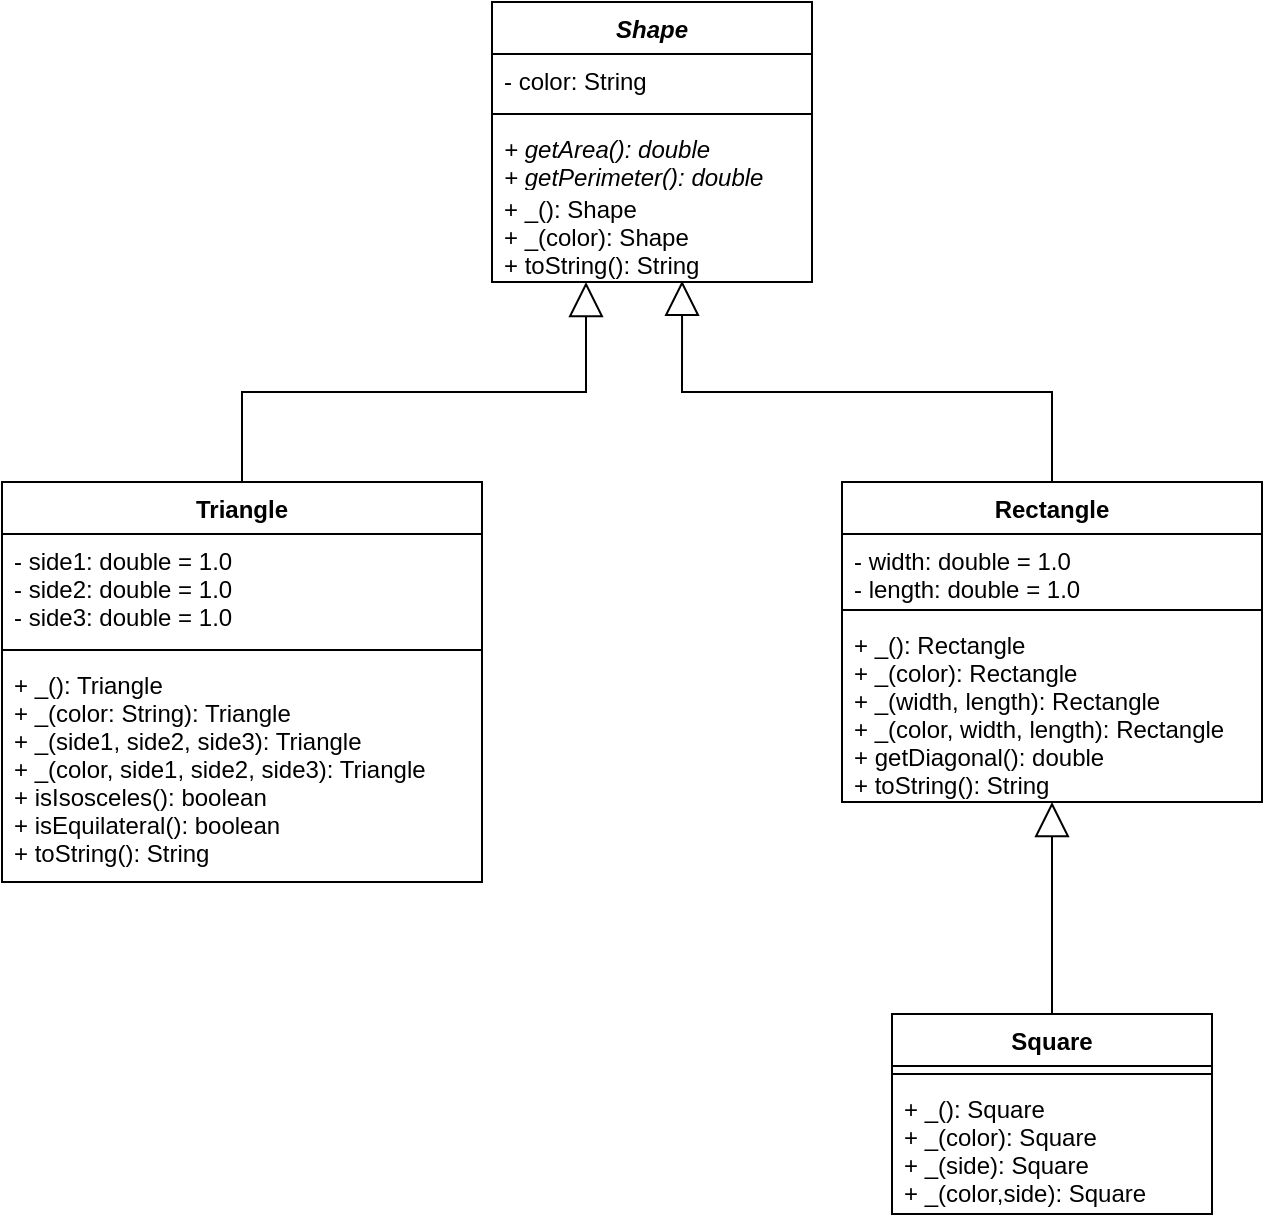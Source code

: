 <mxfile version="14.5.7" type="device"><diagram id="uSwIsLzc0pqWgZfTW56J" name="Page-1"><mxGraphModel dx="1422" dy="762" grid="1" gridSize="10" guides="1" tooltips="1" connect="1" arrows="1" fold="1" page="1" pageScale="1" pageWidth="850" pageHeight="1100" math="0" shadow="0"><root><mxCell id="0"/><mxCell id="1" parent="0"/><mxCell id="ZxkqRWiAtWSfLT0Kc_PC-2" value="Shape" style="swimlane;fontStyle=3;align=center;verticalAlign=top;childLayout=stackLayout;horizontal=1;startSize=26;horizontalStack=0;resizeParent=1;resizeParentMax=0;resizeLast=0;collapsible=1;marginBottom=0;" parent="1" vertex="1"><mxGeometry x="345" y="40" width="160" height="140" as="geometry"/></mxCell><mxCell id="ZxkqRWiAtWSfLT0Kc_PC-3" value="- color: String" style="text;strokeColor=none;fillColor=none;align=left;verticalAlign=top;spacingLeft=4;spacingRight=4;overflow=hidden;rotatable=0;points=[[0,0.5],[1,0.5]];portConstraint=eastwest;" parent="ZxkqRWiAtWSfLT0Kc_PC-2" vertex="1"><mxGeometry y="26" width="160" height="26" as="geometry"/></mxCell><mxCell id="ZxkqRWiAtWSfLT0Kc_PC-4" value="" style="line;strokeWidth=1;fillColor=none;align=left;verticalAlign=middle;spacingTop=-1;spacingLeft=3;spacingRight=3;rotatable=0;labelPosition=right;points=[];portConstraint=eastwest;" parent="ZxkqRWiAtWSfLT0Kc_PC-2" vertex="1"><mxGeometry y="52" width="160" height="8" as="geometry"/></mxCell><mxCell id="BAdVC9sKu-7xzHb3EQZA-2" value="+ getArea(): double&#10;+ getPerimeter(): double" style="text;strokeColor=none;fillColor=none;align=left;verticalAlign=top;spacingLeft=4;spacingRight=4;overflow=hidden;rotatable=0;points=[[0,0.5],[1,0.5]];portConstraint=eastwest;fontStyle=2" vertex="1" parent="ZxkqRWiAtWSfLT0Kc_PC-2"><mxGeometry y="60" width="160" height="30" as="geometry"/></mxCell><mxCell id="ZxkqRWiAtWSfLT0Kc_PC-5" value="+ _(): Shape&#10;+ _(color): Shape&#10;+ toString(): String" style="text;strokeColor=none;fillColor=none;align=left;verticalAlign=top;spacingLeft=4;spacingRight=4;overflow=hidden;rotatable=0;points=[[0,0.5],[1,0.5]];portConstraint=eastwest;" parent="ZxkqRWiAtWSfLT0Kc_PC-2" vertex="1"><mxGeometry y="90" width="160" height="50" as="geometry"/></mxCell><mxCell id="ZxkqRWiAtWSfLT0Kc_PC-10" style="edgeStyle=orthogonalEdgeStyle;rounded=0;orthogonalLoop=1;jettySize=auto;html=1;startArrow=none;startFill=0;endArrow=block;endFill=0;strokeWidth=1;jumpSize=6;endSize=15;" parent="1" source="ZxkqRWiAtWSfLT0Kc_PC-6" target="ZxkqRWiAtWSfLT0Kc_PC-5" edge="1"><mxGeometry relative="1" as="geometry"><Array as="points"><mxPoint x="220" y="235"/><mxPoint x="392" y="235"/></Array></mxGeometry></mxCell><mxCell id="ZxkqRWiAtWSfLT0Kc_PC-6" value="Triangle" style="swimlane;fontStyle=1;align=center;verticalAlign=top;childLayout=stackLayout;horizontal=1;startSize=26;horizontalStack=0;resizeParent=1;resizeParentMax=0;resizeLast=0;collapsible=1;marginBottom=0;" parent="1" vertex="1"><mxGeometry x="100" y="280" width="240" height="200" as="geometry"/></mxCell><mxCell id="ZxkqRWiAtWSfLT0Kc_PC-7" value="- side1: double = 1.0&#10;- side2: double = 1.0&#10;- side3: double = 1.0" style="text;strokeColor=none;fillColor=none;align=left;verticalAlign=top;spacingLeft=4;spacingRight=4;overflow=hidden;rotatable=0;points=[[0,0.5],[1,0.5]];portConstraint=eastwest;" parent="ZxkqRWiAtWSfLT0Kc_PC-6" vertex="1"><mxGeometry y="26" width="240" height="54" as="geometry"/></mxCell><mxCell id="ZxkqRWiAtWSfLT0Kc_PC-8" value="" style="line;strokeWidth=1;fillColor=none;align=left;verticalAlign=middle;spacingTop=-1;spacingLeft=3;spacingRight=3;rotatable=0;labelPosition=right;points=[];portConstraint=eastwest;" parent="ZxkqRWiAtWSfLT0Kc_PC-6" vertex="1"><mxGeometry y="80" width="240" height="8" as="geometry"/></mxCell><mxCell id="ZxkqRWiAtWSfLT0Kc_PC-9" value="+ _(): Triangle&#10;+ _(color: String): Triangle&#10;+ _(side1, side2, side3): Triangle&#10;+ _(color, side1, side2, side3): Triangle&#10;+ isIsosceles(): boolean&#10;+ isEquilateral(): boolean&#10;+ toString(): String" style="text;strokeColor=none;fillColor=none;align=left;verticalAlign=top;spacingLeft=4;spacingRight=4;overflow=hidden;rotatable=0;points=[[0,0.5],[1,0.5]];portConstraint=eastwest;" parent="ZxkqRWiAtWSfLT0Kc_PC-6" vertex="1"><mxGeometry y="88" width="240" height="112" as="geometry"/></mxCell><mxCell id="ZxkqRWiAtWSfLT0Kc_PC-15" style="edgeStyle=orthogonalEdgeStyle;rounded=0;jumpSize=6;orthogonalLoop=1;jettySize=auto;html=1;entryX=0.594;entryY=0.988;entryDx=0;entryDy=0;entryPerimeter=0;startArrow=none;startFill=0;endArrow=block;endFill=0;endSize=15;strokeWidth=1;" parent="1" source="ZxkqRWiAtWSfLT0Kc_PC-11" target="ZxkqRWiAtWSfLT0Kc_PC-5" edge="1"><mxGeometry relative="1" as="geometry"/></mxCell><mxCell id="ZxkqRWiAtWSfLT0Kc_PC-11" value="Rectangle" style="swimlane;fontStyle=1;align=center;verticalAlign=top;childLayout=stackLayout;horizontal=1;startSize=26;horizontalStack=0;resizeParent=1;resizeParentMax=0;resizeLast=0;collapsible=1;marginBottom=0;" parent="1" vertex="1"><mxGeometry x="520" y="280" width="210" height="160" as="geometry"/></mxCell><mxCell id="ZxkqRWiAtWSfLT0Kc_PC-12" value="- width: double = 1.0&#10;- length: double = 1.0" style="text;strokeColor=none;fillColor=none;align=left;verticalAlign=top;spacingLeft=4;spacingRight=4;overflow=hidden;rotatable=0;points=[[0,0.5],[1,0.5]];portConstraint=eastwest;" parent="ZxkqRWiAtWSfLT0Kc_PC-11" vertex="1"><mxGeometry y="26" width="210" height="34" as="geometry"/></mxCell><mxCell id="ZxkqRWiAtWSfLT0Kc_PC-13" value="" style="line;strokeWidth=1;fillColor=none;align=left;verticalAlign=middle;spacingTop=-1;spacingLeft=3;spacingRight=3;rotatable=0;labelPosition=right;points=[];portConstraint=eastwest;" parent="ZxkqRWiAtWSfLT0Kc_PC-11" vertex="1"><mxGeometry y="60" width="210" height="8" as="geometry"/></mxCell><mxCell id="ZxkqRWiAtWSfLT0Kc_PC-14" value="+ _(): Rectangle&#10;+ _(color): Rectangle&#10;+ _(width, length): Rectangle&#10;+ _(color, width, length): Rectangle&#10;+ getDiagonal(): double&#10;+ toString(): String" style="text;strokeColor=none;fillColor=none;align=left;verticalAlign=top;spacingLeft=4;spacingRight=4;overflow=hidden;rotatable=0;points=[[0,0.5],[1,0.5]];portConstraint=eastwest;" parent="ZxkqRWiAtWSfLT0Kc_PC-11" vertex="1"><mxGeometry y="68" width="210" height="92" as="geometry"/></mxCell><mxCell id="ZxkqRWiAtWSfLT0Kc_PC-20" style="edgeStyle=orthogonalEdgeStyle;rounded=0;jumpSize=6;orthogonalLoop=1;jettySize=auto;html=1;entryX=0.5;entryY=1;entryDx=0;entryDy=0;entryPerimeter=0;startArrow=none;startFill=0;endArrow=block;endFill=0;endSize=15;strokeWidth=1;" parent="1" source="ZxkqRWiAtWSfLT0Kc_PC-16" target="ZxkqRWiAtWSfLT0Kc_PC-14" edge="1"><mxGeometry relative="1" as="geometry"/></mxCell><mxCell id="ZxkqRWiAtWSfLT0Kc_PC-16" value="Square" style="swimlane;fontStyle=1;align=center;verticalAlign=top;childLayout=stackLayout;horizontal=1;startSize=26;horizontalStack=0;resizeParent=1;resizeParentMax=0;resizeLast=0;collapsible=1;marginBottom=0;" parent="1" vertex="1"><mxGeometry x="545" y="546" width="160" height="100" as="geometry"/></mxCell><mxCell id="ZxkqRWiAtWSfLT0Kc_PC-18" value="" style="line;strokeWidth=1;fillColor=none;align=left;verticalAlign=middle;spacingTop=-1;spacingLeft=3;spacingRight=3;rotatable=0;labelPosition=right;points=[];portConstraint=eastwest;" parent="ZxkqRWiAtWSfLT0Kc_PC-16" vertex="1"><mxGeometry y="26" width="160" height="8" as="geometry"/></mxCell><mxCell id="ZxkqRWiAtWSfLT0Kc_PC-19" value="+ _(): Square&#10;+ _(color): Square&#10;+ _(side): Square&#10;+ _(color,side): Square" style="text;strokeColor=none;fillColor=none;align=left;verticalAlign=top;spacingLeft=4;spacingRight=4;overflow=hidden;rotatable=0;points=[[0,0.5],[1,0.5]];portConstraint=eastwest;" parent="ZxkqRWiAtWSfLT0Kc_PC-16" vertex="1"><mxGeometry y="34" width="160" height="66" as="geometry"/></mxCell></root></mxGraphModel></diagram></mxfile>